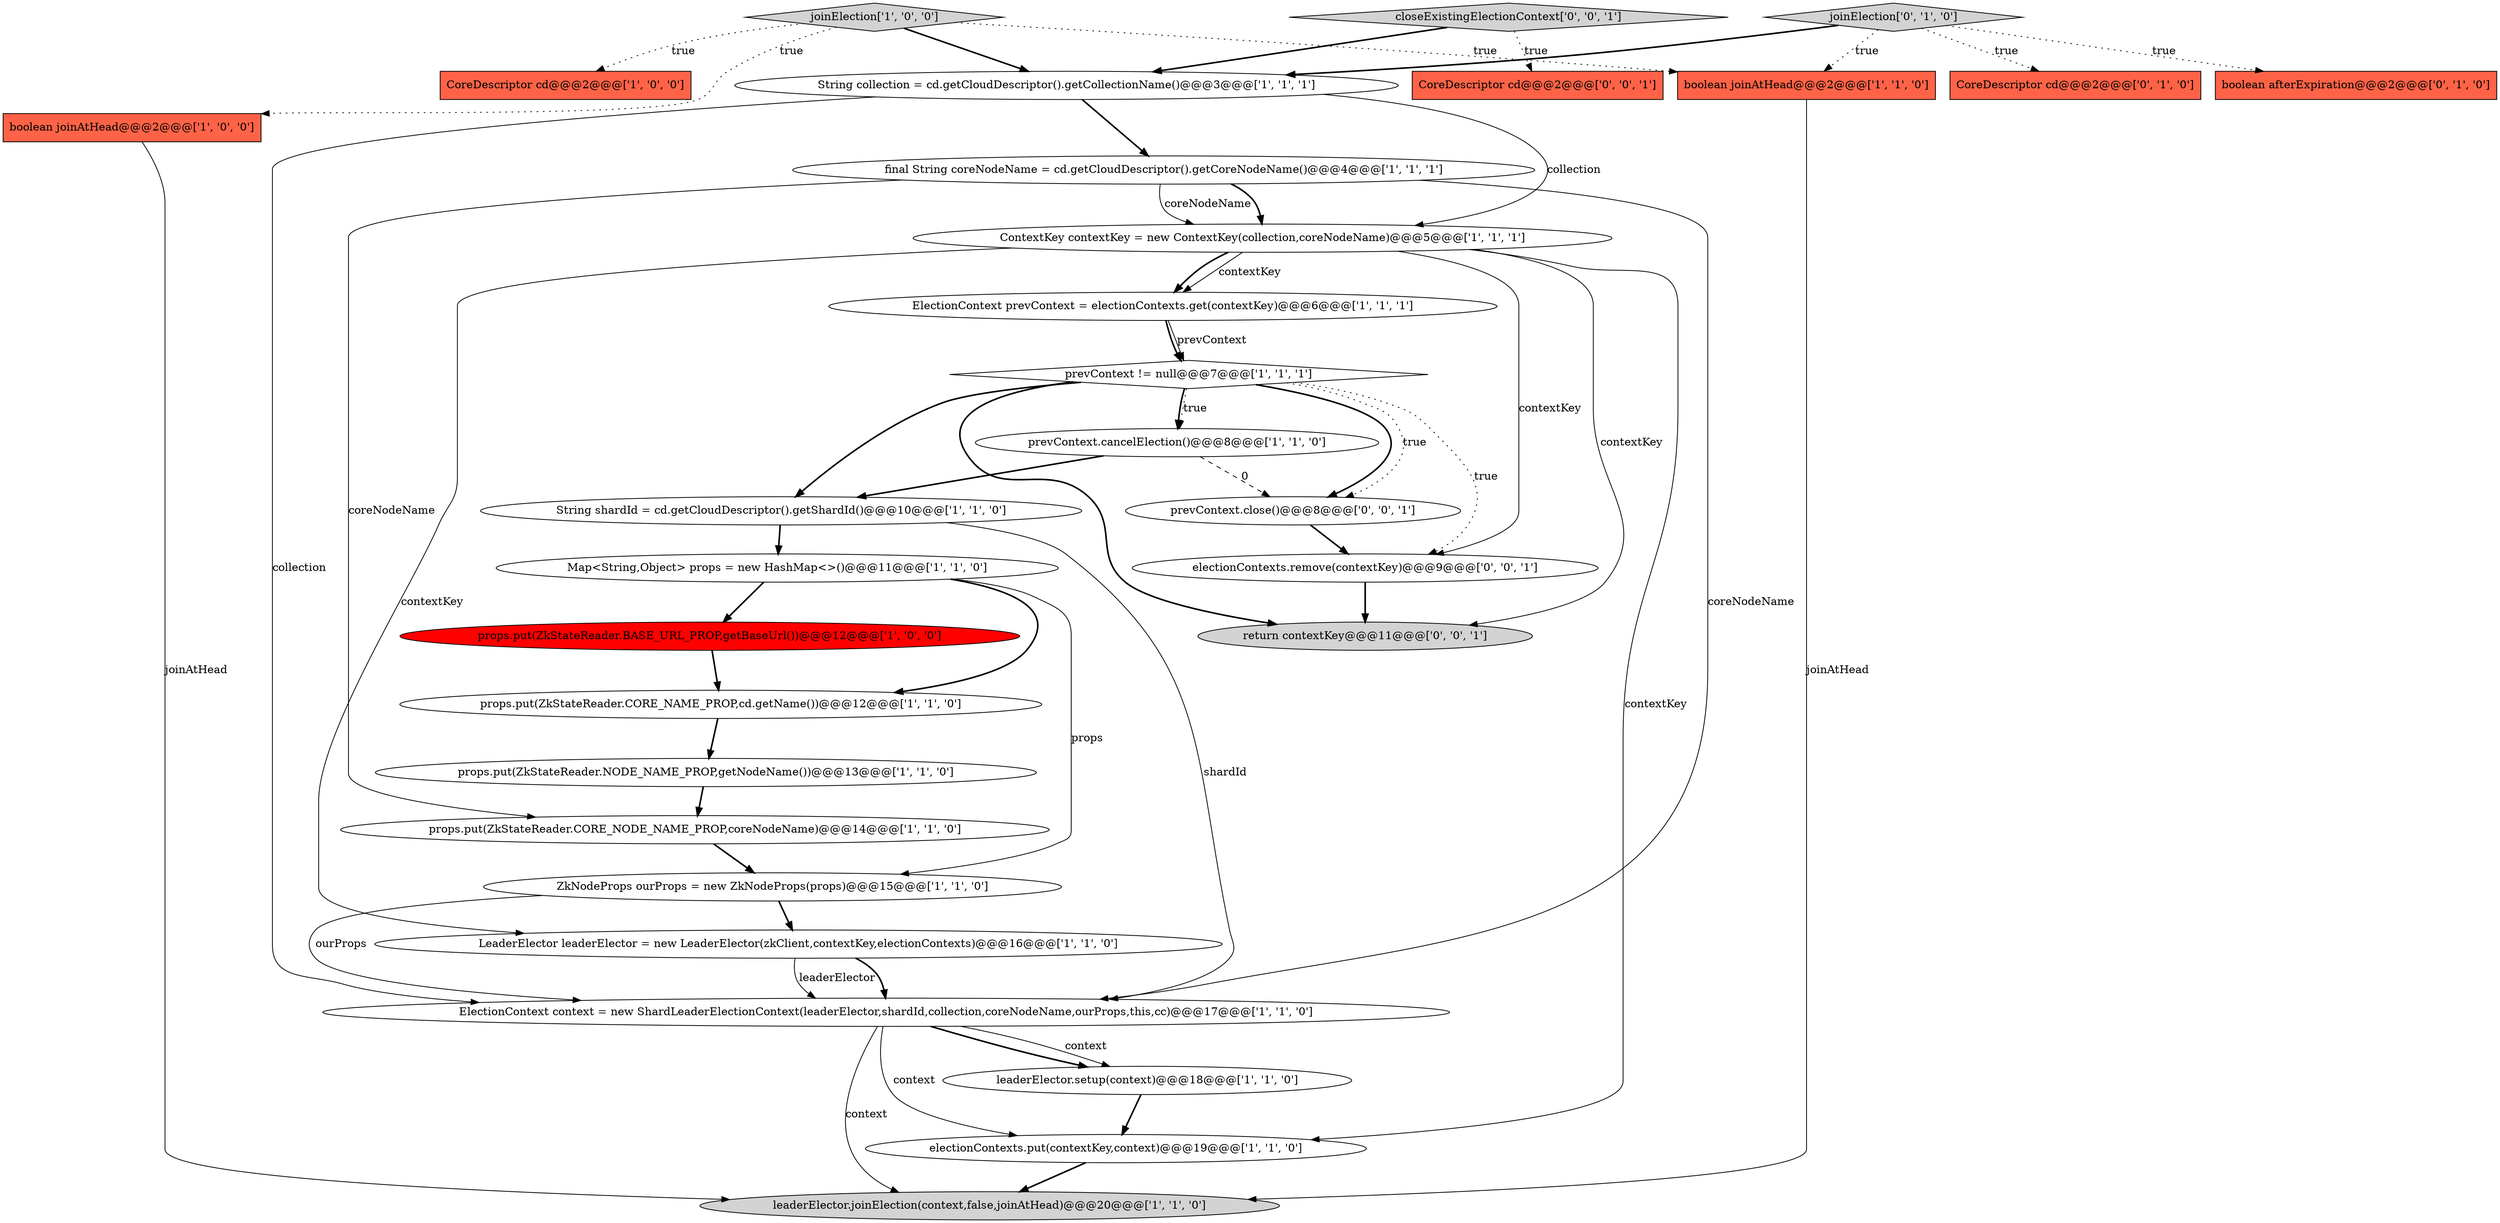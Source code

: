 digraph {
12 [style = filled, label = "props.put(ZkStateReader.CORE_NAME_PROP,cd.getName())@@@12@@@['1', '1', '0']", fillcolor = white, shape = ellipse image = "AAA0AAABBB1BBB"];
22 [style = filled, label = "CoreDescriptor cd@@@2@@@['0', '1', '0']", fillcolor = tomato, shape = box image = "AAA0AAABBB2BBB"];
11 [style = filled, label = "boolean joinAtHead@@@2@@@['1', '1', '0']", fillcolor = tomato, shape = box image = "AAA0AAABBB1BBB"];
29 [style = filled, label = "prevContext.close()@@@8@@@['0', '0', '1']", fillcolor = white, shape = ellipse image = "AAA0AAABBB3BBB"];
3 [style = filled, label = "boolean joinAtHead@@@2@@@['1', '0', '0']", fillcolor = tomato, shape = box image = "AAA0AAABBB1BBB"];
9 [style = filled, label = "Map<String,Object> props = new HashMap<>()@@@11@@@['1', '1', '0']", fillcolor = white, shape = ellipse image = "AAA0AAABBB1BBB"];
27 [style = filled, label = "closeExistingElectionContext['0', '0', '1']", fillcolor = lightgray, shape = diamond image = "AAA0AAABBB3BBB"];
28 [style = filled, label = "return contextKey@@@11@@@['0', '0', '1']", fillcolor = lightgray, shape = ellipse image = "AAA0AAABBB3BBB"];
20 [style = filled, label = "leaderElector.setup(context)@@@18@@@['1', '1', '0']", fillcolor = white, shape = ellipse image = "AAA0AAABBB1BBB"];
13 [style = filled, label = "final String coreNodeName = cd.getCloudDescriptor().getCoreNodeName()@@@4@@@['1', '1', '1']", fillcolor = white, shape = ellipse image = "AAA0AAABBB1BBB"];
8 [style = filled, label = "leaderElector.joinElection(context,false,joinAtHead)@@@20@@@['1', '1', '0']", fillcolor = lightgray, shape = ellipse image = "AAA0AAABBB1BBB"];
2 [style = filled, label = "String shardId = cd.getCloudDescriptor().getShardId()@@@10@@@['1', '1', '0']", fillcolor = white, shape = ellipse image = "AAA0AAABBB1BBB"];
6 [style = filled, label = "ElectionContext prevContext = electionContexts.get(contextKey)@@@6@@@['1', '1', '1']", fillcolor = white, shape = ellipse image = "AAA0AAABBB1BBB"];
14 [style = filled, label = "prevContext.cancelElection()@@@8@@@['1', '1', '0']", fillcolor = white, shape = ellipse image = "AAA0AAABBB1BBB"];
7 [style = filled, label = "LeaderElector leaderElector = new LeaderElector(zkClient,contextKey,electionContexts)@@@16@@@['1', '1', '0']", fillcolor = white, shape = ellipse image = "AAA0AAABBB1BBB"];
26 [style = filled, label = "CoreDescriptor cd@@@2@@@['0', '0', '1']", fillcolor = tomato, shape = box image = "AAA0AAABBB3BBB"];
10 [style = filled, label = "joinElection['1', '0', '0']", fillcolor = lightgray, shape = diamond image = "AAA0AAABBB1BBB"];
1 [style = filled, label = "CoreDescriptor cd@@@2@@@['1', '0', '0']", fillcolor = tomato, shape = box image = "AAA0AAABBB1BBB"];
16 [style = filled, label = "ElectionContext context = new ShardLeaderElectionContext(leaderElector,shardId,collection,coreNodeName,ourProps,this,cc)@@@17@@@['1', '1', '0']", fillcolor = white, shape = ellipse image = "AAA0AAABBB1BBB"];
17 [style = filled, label = "props.put(ZkStateReader.NODE_NAME_PROP,getNodeName())@@@13@@@['1', '1', '0']", fillcolor = white, shape = ellipse image = "AAA0AAABBB1BBB"];
0 [style = filled, label = "props.put(ZkStateReader.CORE_NODE_NAME_PROP,coreNodeName)@@@14@@@['1', '1', '0']", fillcolor = white, shape = ellipse image = "AAA0AAABBB1BBB"];
24 [style = filled, label = "joinElection['0', '1', '0']", fillcolor = lightgray, shape = diamond image = "AAA0AAABBB2BBB"];
5 [style = filled, label = "String collection = cd.getCloudDescriptor().getCollectionName()@@@3@@@['1', '1', '1']", fillcolor = white, shape = ellipse image = "AAA0AAABBB1BBB"];
23 [style = filled, label = "boolean afterExpiration@@@2@@@['0', '1', '0']", fillcolor = tomato, shape = box image = "AAA0AAABBB2BBB"];
25 [style = filled, label = "electionContexts.remove(contextKey)@@@9@@@['0', '0', '1']", fillcolor = white, shape = ellipse image = "AAA0AAABBB3BBB"];
4 [style = filled, label = "props.put(ZkStateReader.BASE_URL_PROP,getBaseUrl())@@@12@@@['1', '0', '0']", fillcolor = red, shape = ellipse image = "AAA1AAABBB1BBB"];
15 [style = filled, label = "electionContexts.put(contextKey,context)@@@19@@@['1', '1', '0']", fillcolor = white, shape = ellipse image = "AAA0AAABBB1BBB"];
19 [style = filled, label = "prevContext != null@@@7@@@['1', '1', '1']", fillcolor = white, shape = diamond image = "AAA0AAABBB1BBB"];
18 [style = filled, label = "ContextKey contextKey = new ContextKey(collection,coreNodeName)@@@5@@@['1', '1', '1']", fillcolor = white, shape = ellipse image = "AAA0AAABBB1BBB"];
21 [style = filled, label = "ZkNodeProps ourProps = new ZkNodeProps(props)@@@15@@@['1', '1', '0']", fillcolor = white, shape = ellipse image = "AAA0AAABBB1BBB"];
19->14 [style = dotted, label="true"];
9->21 [style = solid, label="props"];
25->28 [style = bold, label=""];
19->25 [style = dotted, label="true"];
16->8 [style = solid, label="context"];
19->29 [style = bold, label=""];
27->26 [style = dotted, label="true"];
9->4 [style = bold, label=""];
6->19 [style = solid, label="prevContext"];
16->20 [style = solid, label="context"];
11->8 [style = solid, label="joinAtHead"];
12->17 [style = bold, label=""];
2->16 [style = solid, label="shardId"];
21->16 [style = solid, label="ourProps"];
29->25 [style = bold, label=""];
10->3 [style = dotted, label="true"];
18->7 [style = solid, label="contextKey"];
0->21 [style = bold, label=""];
6->19 [style = bold, label=""];
19->2 [style = bold, label=""];
2->9 [style = bold, label=""];
18->25 [style = solid, label="contextKey"];
3->8 [style = solid, label="joinAtHead"];
24->5 [style = bold, label=""];
18->6 [style = solid, label="contextKey"];
16->15 [style = solid, label="context"];
24->11 [style = dotted, label="true"];
17->0 [style = bold, label=""];
18->28 [style = solid, label="contextKey"];
19->14 [style = bold, label=""];
10->5 [style = bold, label=""];
24->23 [style = dotted, label="true"];
19->29 [style = dotted, label="true"];
7->16 [style = solid, label="leaderElector"];
18->6 [style = bold, label=""];
10->11 [style = dotted, label="true"];
24->22 [style = dotted, label="true"];
5->13 [style = bold, label=""];
7->16 [style = bold, label=""];
5->16 [style = solid, label="collection"];
13->0 [style = solid, label="coreNodeName"];
4->12 [style = bold, label=""];
13->18 [style = solid, label="coreNodeName"];
21->7 [style = bold, label=""];
18->15 [style = solid, label="contextKey"];
14->2 [style = bold, label=""];
9->12 [style = bold, label=""];
19->28 [style = bold, label=""];
27->5 [style = bold, label=""];
10->1 [style = dotted, label="true"];
13->16 [style = solid, label="coreNodeName"];
16->20 [style = bold, label=""];
20->15 [style = bold, label=""];
14->29 [style = dashed, label="0"];
15->8 [style = bold, label=""];
13->18 [style = bold, label=""];
5->18 [style = solid, label="collection"];
}
